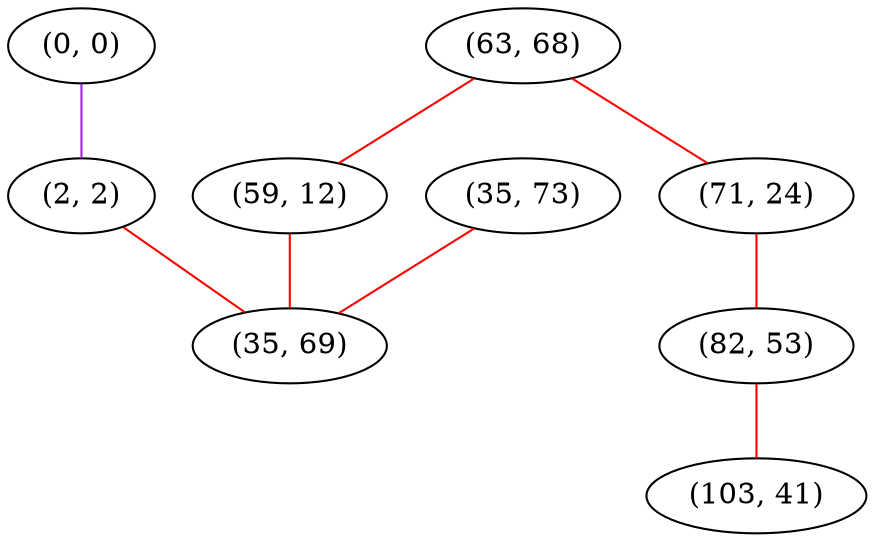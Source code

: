 graph "" {
"(0, 0)";
"(63, 68)";
"(71, 24)";
"(59, 12)";
"(35, 73)";
"(2, 2)";
"(82, 53)";
"(103, 41)";
"(35, 69)";
"(0, 0)" -- "(2, 2)"  [color=purple, key=0, weight=4];
"(63, 68)" -- "(71, 24)"  [color=red, key=0, weight=1];
"(63, 68)" -- "(59, 12)"  [color=red, key=0, weight=1];
"(71, 24)" -- "(82, 53)"  [color=red, key=0, weight=1];
"(59, 12)" -- "(35, 69)"  [color=red, key=0, weight=1];
"(35, 73)" -- "(35, 69)"  [color=red, key=0, weight=1];
"(2, 2)" -- "(35, 69)"  [color=red, key=0, weight=1];
"(82, 53)" -- "(103, 41)"  [color=red, key=0, weight=1];
}
